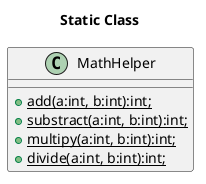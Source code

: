 @startuml Static Classes
title Static Class
class MathHelper
{
    +{static}add(a:int, b:int):int;
    +{static}substract(a:int, b:int):int;
    +{static}multipy(a:int, b:int):int;
    +{static}divide(a:int, b:int):int;
}
@enduml